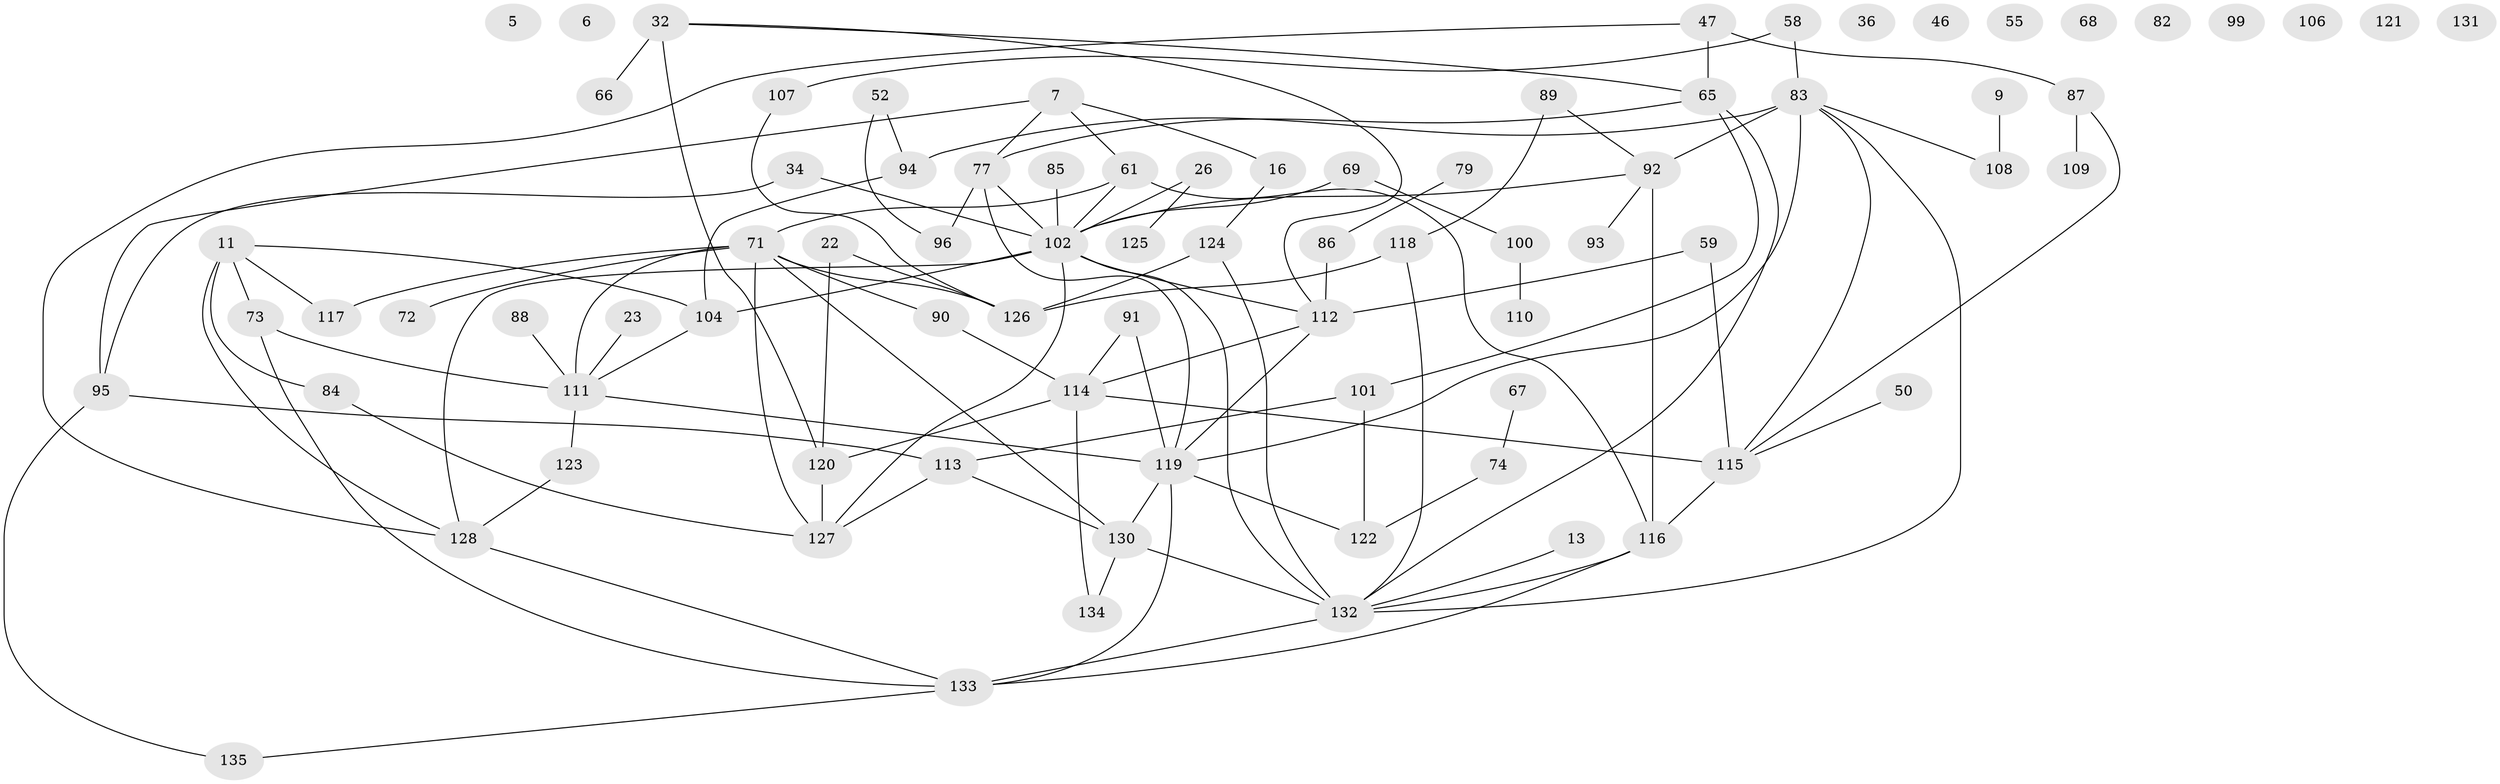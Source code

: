 // original degree distribution, {2: 0.24444444444444444, 8: 0.007407407407407408, 0: 0.08148148148148149, 4: 0.18518518518518517, 1: 0.16296296296296298, 6: 0.037037037037037035, 3: 0.2, 7: 0.022222222222222223, 5: 0.05925925925925926}
// Generated by graph-tools (version 1.1) at 2025/43/03/04/25 21:43:45]
// undirected, 81 vertices, 115 edges
graph export_dot {
graph [start="1"]
  node [color=gray90,style=filled];
  5;
  6;
  7;
  9;
  11;
  13;
  16;
  22;
  23;
  26;
  32;
  34;
  36;
  46;
  47;
  50;
  52;
  55;
  58;
  59;
  61;
  65 [super="+33"];
  66;
  67;
  68;
  69;
  71 [super="+24+48+62"];
  72;
  73 [super="+40+27"];
  74;
  77 [super="+37+21+43"];
  79;
  82;
  83 [super="+75"];
  84 [super="+57+80"];
  85;
  86;
  87;
  88;
  89 [super="+29"];
  90;
  91;
  92;
  93;
  94 [super="+2"];
  95;
  96;
  99;
  100;
  101;
  102 [super="+14+8"];
  104 [super="+10+56"];
  106;
  107;
  108;
  109;
  110;
  111 [super="+60"];
  112 [super="+42"];
  113;
  114 [super="+1"];
  115 [super="+51"];
  116 [super="+54+97"];
  117;
  118 [super="+44"];
  119 [super="+63+41"];
  120 [super="+105"];
  121;
  122 [super="+78"];
  123 [super="+45"];
  124;
  125;
  126 [super="+49"];
  127;
  128 [super="+30"];
  130 [super="+35+64+103"];
  131;
  132 [super="+98+129"];
  133 [super="+25"];
  134;
  135;
  7 -- 16;
  7 -- 61;
  7 -- 95;
  7 -- 77;
  9 -- 108;
  11 -- 117;
  11 -- 128 [weight=2];
  11 -- 104;
  11 -- 73;
  11 -- 84;
  13 -- 132;
  16 -- 124;
  22 -- 120;
  22 -- 126;
  23 -- 111;
  26 -- 125;
  26 -- 102;
  32 -- 66;
  32 -- 120 [weight=2];
  32 -- 112;
  32 -- 65;
  34 -- 95;
  34 -- 102;
  47 -- 87;
  47 -- 128;
  47 -- 65;
  50 -- 115;
  52 -- 94;
  52 -- 96;
  58 -- 83;
  58 -- 107;
  59 -- 112 [weight=2];
  59 -- 115;
  61 -- 102;
  61 -- 116;
  61 -- 71;
  65 -- 77;
  65 -- 101;
  65 -- 132;
  67 -- 74;
  69 -- 100;
  69 -- 102;
  71 -- 90;
  71 -- 127;
  71 -- 72;
  71 -- 130;
  71 -- 111 [weight=2];
  71 -- 117;
  71 -- 126;
  73 -- 133;
  73 -- 111;
  74 -- 122;
  77 -- 102;
  77 -- 119;
  77 -- 96;
  79 -- 86;
  83 -- 92 [weight=2];
  83 -- 108;
  83 -- 94 [weight=2];
  83 -- 119;
  83 -- 115;
  83 -- 132 [weight=2];
  84 -- 127;
  85 -- 102;
  86 -- 112;
  87 -- 109;
  87 -- 115;
  88 -- 111;
  89 -- 92;
  89 -- 118;
  90 -- 114;
  91 -- 114;
  91 -- 119;
  92 -- 93;
  92 -- 102;
  92 -- 116 [weight=2];
  94 -- 104;
  95 -- 113;
  95 -- 135;
  100 -- 110;
  101 -- 113;
  101 -- 122;
  102 -- 127;
  102 -- 128;
  102 -- 104;
  102 -- 112 [weight=2];
  102 -- 132;
  104 -- 111;
  107 -- 126;
  111 -- 119 [weight=2];
  111 -- 123;
  112 -- 114;
  112 -- 119;
  113 -- 127;
  113 -- 130;
  114 -- 115;
  114 -- 120;
  114 -- 134;
  115 -- 116 [weight=2];
  116 -- 133 [weight=2];
  116 -- 132;
  118 -- 126;
  118 -- 132;
  119 -- 122;
  119 -- 133;
  119 -- 130;
  120 -- 127;
  123 -- 128;
  124 -- 126;
  124 -- 132 [weight=2];
  128 -- 133 [weight=2];
  130 -- 134;
  130 -- 132 [weight=2];
  132 -- 133;
  133 -- 135;
}
